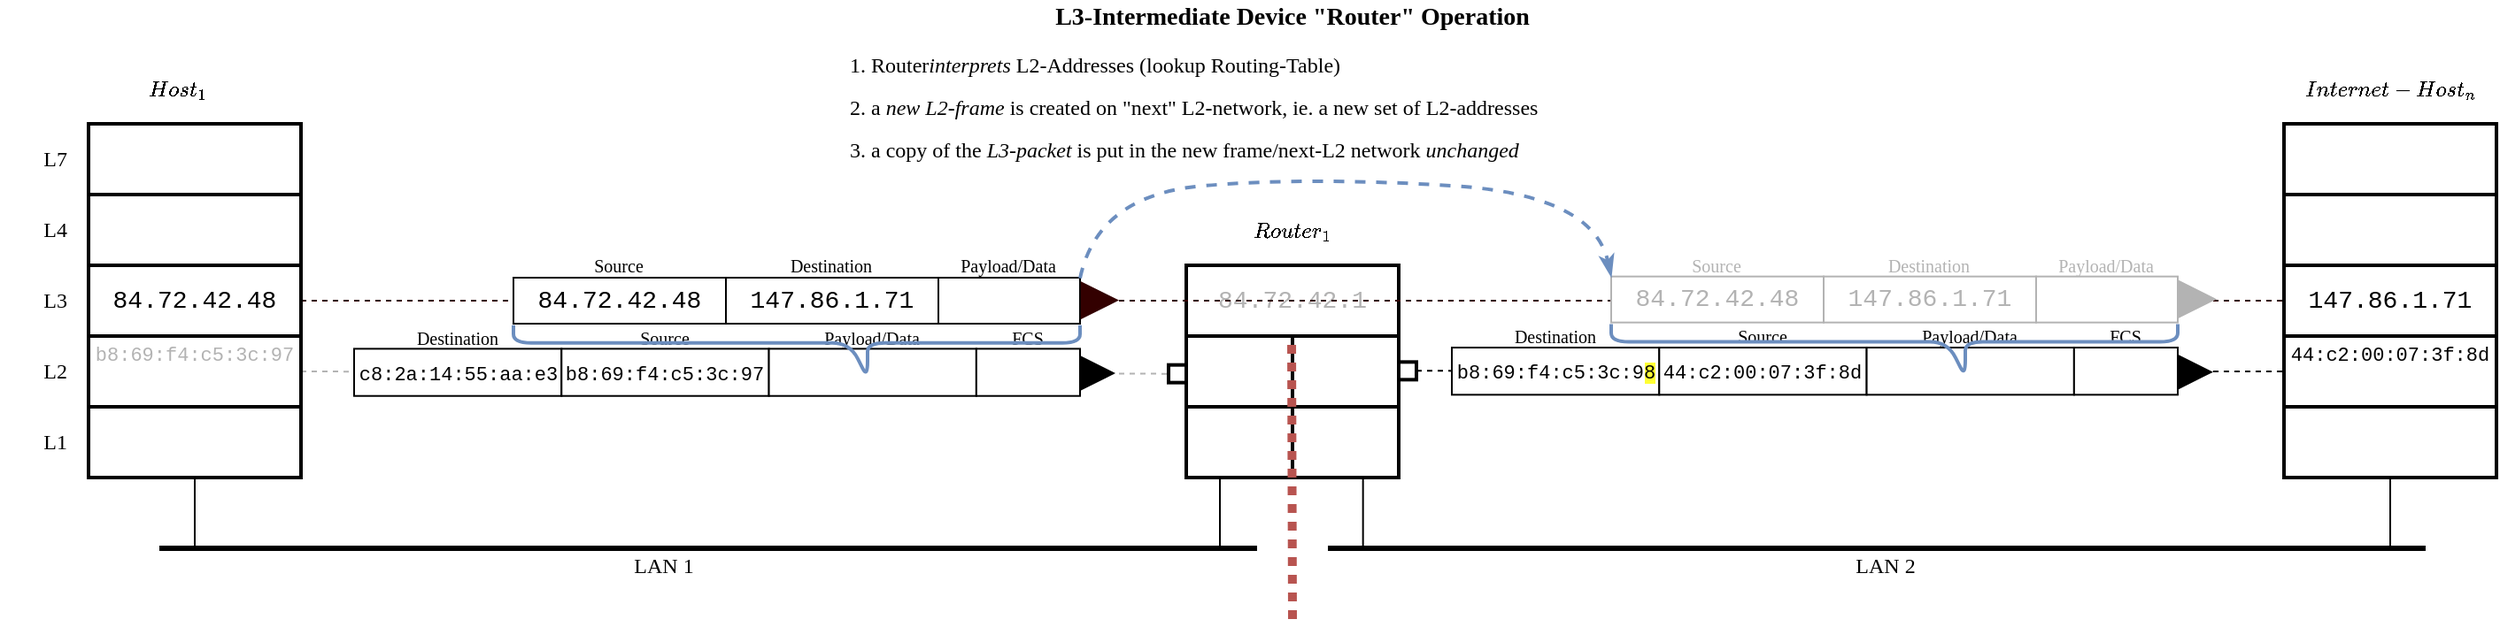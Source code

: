<mxfile version="13.7.7" type="github">
  <diagram id="GS0gh4Sqh1Imd_AyxvJ1" name="Page-1">
    <mxGraphModel dx="1238" dy="598" grid="1" gridSize="10" guides="1" tooltips="1" connect="1" arrows="1" fold="1" page="1" pageScale="1" pageWidth="1169" pageHeight="827" math="1" shadow="0">
      <root>
        <mxCell id="0" />
        <mxCell id="1" parent="0" />
        <mxCell id="tYQ8jImL1KKshLSwCQYh-1" value="&lt;span style=&quot;font-family: &amp;#34;courier new&amp;#34; ; font-size: 14px&quot;&gt;&lt;font color=&quot;#b3b3b3&quot;&gt;84.72.42.1&lt;/font&gt;&lt;/span&gt;" style="rounded=0;whiteSpace=wrap;html=1;strokeWidth=2;" parent="1" vertex="1">
          <mxGeometry x="700" y="160" width="120" height="40" as="geometry" />
        </mxCell>
        <mxCell id="tYQ8jImL1KKshLSwCQYh-69" value="" style="endArrow=none;html=1;dashed=1;strokeWidth=1;fontFamily=Verdana;fontSize=14;fontColor=#B3B3B3;strokeColor=#330000;exitX=1;exitY=0.5;exitDx=0;exitDy=0;entryX=0;entryY=0.5;entryDx=0;entryDy=0;" parent="1" source="A-RnJZwd3Cinr7Ehx1_a-3" target="A-RnJZwd3Cinr7Ehx1_a-8" edge="1">
          <mxGeometry width="50" height="50" relative="1" as="geometry">
            <mxPoint x="450" y="480" as="sourcePoint" />
            <mxPoint x="660" y="480" as="targetPoint" />
          </mxGeometry>
        </mxCell>
        <mxCell id="A-RnJZwd3Cinr7Ehx1_a-79" value="" style="endArrow=none;dashed=1;html=1;strokeWidth=1;exitX=1;exitY=0.5;exitDx=0;exitDy=0;entryX=0;entryY=0.5;entryDx=0;entryDy=0;strokeColor=#B3B3B3;" parent="1" source="A-RnJZwd3Cinr7Ehx1_a-4" target="A-RnJZwd3Cinr7Ehx1_a-78" edge="1">
          <mxGeometry width="50" height="50" relative="1" as="geometry">
            <mxPoint x="200" y="220" as="sourcePoint" />
            <mxPoint x="700" y="220" as="targetPoint" />
          </mxGeometry>
        </mxCell>
        <mxCell id="A-RnJZwd3Cinr7Ehx1_a-1" value="" style="rounded=0;whiteSpace=wrap;html=1;strokeWidth=2;" parent="1" vertex="1">
          <mxGeometry x="80" y="80" width="120" height="40" as="geometry" />
        </mxCell>
        <mxCell id="A-RnJZwd3Cinr7Ehx1_a-2" value="" style="rounded=0;whiteSpace=wrap;html=1;strokeWidth=2;" parent="1" vertex="1">
          <mxGeometry x="80" y="120" width="120" height="40" as="geometry" />
        </mxCell>
        <mxCell id="A-RnJZwd3Cinr7Ehx1_a-3" value="&lt;span style=&quot;font-family: &amp;#34;courier new&amp;#34; ; font-size: 14px&quot;&gt;84.72.42.48&lt;/span&gt;" style="rounded=0;whiteSpace=wrap;html=1;strokeWidth=2;" parent="1" vertex="1">
          <mxGeometry x="80" y="160" width="120" height="40" as="geometry" />
        </mxCell>
        <mxCell id="A-RnJZwd3Cinr7Ehx1_a-4" value="" style="rounded=0;whiteSpace=wrap;html=1;strokeWidth=2;" parent="1" vertex="1">
          <mxGeometry x="80" y="200" width="120" height="40" as="geometry" />
        </mxCell>
        <mxCell id="A-RnJZwd3Cinr7Ehx1_a-5" value="" style="rounded=0;whiteSpace=wrap;html=1;strokeWidth=2;" parent="1" vertex="1">
          <mxGeometry x="80" y="240" width="120" height="40" as="geometry" />
        </mxCell>
        <mxCell id="A-RnJZwd3Cinr7Ehx1_a-11" value="" style="endArrow=none;html=1;strokeWidth=3;" parent="1" edge="1">
          <mxGeometry width="50" height="50" relative="1" as="geometry">
            <mxPoint x="120" y="320" as="sourcePoint" />
            <mxPoint x="740" y="320" as="targetPoint" />
          </mxGeometry>
        </mxCell>
        <mxCell id="A-RnJZwd3Cinr7Ehx1_a-12" value="" style="endArrow=none;html=1;strokeWidth=1;entryX=0.5;entryY=1;entryDx=0;entryDy=0;" parent="1" target="A-RnJZwd3Cinr7Ehx1_a-5" edge="1">
          <mxGeometry width="50" height="50" relative="1" as="geometry">
            <mxPoint x="140" y="320" as="sourcePoint" />
            <mxPoint x="650" y="350" as="targetPoint" />
          </mxGeometry>
        </mxCell>
        <mxCell id="A-RnJZwd3Cinr7Ehx1_a-14" value="" style="endArrow=none;dashed=1;html=1;strokeWidth=1;exitX=1;exitY=0.5;exitDx=0;exitDy=0;entryX=0;entryY=0.5;entryDx=0;entryDy=0;" parent="1" source="A-RnJZwd3Cinr7Ehx1_a-78" target="A-RnJZwd3Cinr7Ehx1_a-18" edge="1">
          <mxGeometry width="50" height="50" relative="1" as="geometry">
            <mxPoint x="600" y="400" as="sourcePoint" />
            <mxPoint x="360" y="220" as="targetPoint" />
          </mxGeometry>
        </mxCell>
        <mxCell id="A-RnJZwd3Cinr7Ehx1_a-18" value="" style="rounded=0;whiteSpace=wrap;html=1;strokeWidth=2;" parent="1" vertex="1">
          <mxGeometry x="700" y="200" width="60" height="40" as="geometry" />
        </mxCell>
        <mxCell id="A-RnJZwd3Cinr7Ehx1_a-19" value="" style="rounded=0;whiteSpace=wrap;html=1;strokeWidth=2;" parent="1" vertex="1">
          <mxGeometry x="700" y="240" width="60" height="40" as="geometry" />
        </mxCell>
        <mxCell id="A-RnJZwd3Cinr7Ehx1_a-20" value="" style="endArrow=none;html=1;strokeWidth=1;entryX=0.5;entryY=1;entryDx=0;entryDy=0;" parent="1" edge="1">
          <mxGeometry width="50" height="50" relative="1" as="geometry">
            <mxPoint x="719" y="320" as="sourcePoint" />
            <mxPoint x="719" y="280" as="targetPoint" />
          </mxGeometry>
        </mxCell>
        <mxCell id="A-RnJZwd3Cinr7Ehx1_a-21" value="L7" style="text;html=1;strokeColor=none;fillColor=none;align=right;verticalAlign=middle;whiteSpace=wrap;rounded=0;fontFamily=Verdana;" parent="1" vertex="1">
          <mxGeometry x="30" y="90" width="40" height="20" as="geometry" />
        </mxCell>
        <mxCell id="A-RnJZwd3Cinr7Ehx1_a-22" value="L4" style="text;html=1;strokeColor=none;fillColor=none;align=right;verticalAlign=middle;whiteSpace=wrap;rounded=0;fontFamily=Verdana;" parent="1" vertex="1">
          <mxGeometry x="30" y="130" width="40" height="20" as="geometry" />
        </mxCell>
        <mxCell id="A-RnJZwd3Cinr7Ehx1_a-23" value="L3" style="text;html=1;strokeColor=none;fillColor=none;align=right;verticalAlign=middle;whiteSpace=wrap;rounded=0;fontFamily=Verdana;" parent="1" vertex="1">
          <mxGeometry x="30" y="170" width="40" height="20" as="geometry" />
        </mxCell>
        <mxCell id="A-RnJZwd3Cinr7Ehx1_a-24" value="L2" style="text;html=1;strokeColor=none;fillColor=none;align=right;verticalAlign=middle;whiteSpace=wrap;rounded=0;fontFamily=Verdana;" parent="1" vertex="1">
          <mxGeometry x="30" y="210" width="40" height="20" as="geometry" />
        </mxCell>
        <mxCell id="A-RnJZwd3Cinr7Ehx1_a-25" value="L1" style="text;html=1;strokeColor=none;fillColor=none;align=right;verticalAlign=middle;whiteSpace=wrap;rounded=0;fontFamily=Verdana;" parent="1" vertex="1">
          <mxGeometry x="30" y="250" width="40" height="20" as="geometry" />
        </mxCell>
        <mxCell id="A-RnJZwd3Cinr7Ehx1_a-26" value="" style="endArrow=none;dashed=1;html=1;strokeWidth=1;entryX=0;entryY=0.5;entryDx=0;entryDy=0;" parent="1" source="A-RnJZwd3Cinr7Ehx1_a-80" target="A-RnJZwd3Cinr7Ehx1_a-9" edge="1">
          <mxGeometry width="50" height="50" relative="1" as="geometry">
            <mxPoint x="820" y="219" as="sourcePoint" />
            <mxPoint x="960" y="219.5" as="targetPoint" />
          </mxGeometry>
        </mxCell>
        <mxCell id="A-RnJZwd3Cinr7Ehx1_a-27" value="$$Host_1$$" style="text;html=1;strokeColor=none;fillColor=none;align=center;verticalAlign=middle;whiteSpace=wrap;rounded=0;fontFamily=Verdana;" parent="1" vertex="1">
          <mxGeometry x="110" y="50" width="40" height="20" as="geometry" />
        </mxCell>
        <mxCell id="A-RnJZwd3Cinr7Ehx1_a-29" value="$$Router_1$$" style="text;html=1;strokeColor=none;fillColor=none;align=center;verticalAlign=middle;whiteSpace=wrap;rounded=0;fontFamily=Verdana;" parent="1" vertex="1">
          <mxGeometry x="740" y="130" width="40" height="20" as="geometry" />
        </mxCell>
        <mxCell id="A-RnJZwd3Cinr7Ehx1_a-30" value="&lt;p class=&quot;p1&quot; style=&quot;margin: 0px ; font-stretch: normal ; line-height: normal ; font-size: 11px&quot;&gt;&lt;span class=&quot;s1&quot; style=&quot;background-color: rgb(255 , 255 , 255)&quot;&gt;&lt;font face=&quot;Courier New&quot; color=&quot;#b3b3b3&quot;&gt;b8:69:f4:c5:3c:97&lt;/font&gt;&lt;/span&gt;&lt;/p&gt;" style="text;html=1;strokeColor=none;fillColor=none;align=center;verticalAlign=middle;whiteSpace=wrap;rounded=0;rotation=0;" parent="1" vertex="1">
          <mxGeometry x="120" y="200" width="40" height="20" as="geometry" />
        </mxCell>
        <mxCell id="A-RnJZwd3Cinr7Ehx1_a-56" value="" style="group" parent="1" vertex="1" connectable="0">
          <mxGeometry x="1320" y="50" width="120" height="270" as="geometry" />
        </mxCell>
        <mxCell id="A-RnJZwd3Cinr7Ehx1_a-6" value="" style="rounded=0;whiteSpace=wrap;html=1;strokeWidth=2;" parent="A-RnJZwd3Cinr7Ehx1_a-56" vertex="1">
          <mxGeometry y="30" width="120" height="40" as="geometry" />
        </mxCell>
        <mxCell id="A-RnJZwd3Cinr7Ehx1_a-7" value="" style="rounded=0;whiteSpace=wrap;html=1;strokeWidth=2;" parent="A-RnJZwd3Cinr7Ehx1_a-56" vertex="1">
          <mxGeometry y="70" width="120" height="40" as="geometry" />
        </mxCell>
        <mxCell id="A-RnJZwd3Cinr7Ehx1_a-8" value="&lt;span style=&quot;font-family: &amp;#34;courier new&amp;#34; ; font-size: 14px&quot;&gt;147.86.1.71&lt;/span&gt;" style="rounded=0;whiteSpace=wrap;html=1;strokeWidth=2;" parent="A-RnJZwd3Cinr7Ehx1_a-56" vertex="1">
          <mxGeometry y="110" width="120" height="40" as="geometry" />
        </mxCell>
        <mxCell id="A-RnJZwd3Cinr7Ehx1_a-9" value="" style="rounded=0;whiteSpace=wrap;html=1;strokeWidth=2;" parent="A-RnJZwd3Cinr7Ehx1_a-56" vertex="1">
          <mxGeometry y="150" width="120" height="40" as="geometry" />
        </mxCell>
        <mxCell id="A-RnJZwd3Cinr7Ehx1_a-10" value="" style="rounded=0;whiteSpace=wrap;html=1;strokeWidth=2;" parent="A-RnJZwd3Cinr7Ehx1_a-56" vertex="1">
          <mxGeometry y="190" width="120" height="40" as="geometry" />
        </mxCell>
        <mxCell id="A-RnJZwd3Cinr7Ehx1_a-13" value="" style="endArrow=none;html=1;strokeWidth=1;entryX=0.5;entryY=1;entryDx=0;entryDy=0;" parent="A-RnJZwd3Cinr7Ehx1_a-56" target="A-RnJZwd3Cinr7Ehx1_a-10" edge="1">
          <mxGeometry width="50" height="50" relative="1" as="geometry">
            <mxPoint x="60" y="270" as="sourcePoint" />
            <mxPoint x="-110" y="300" as="targetPoint" />
          </mxGeometry>
        </mxCell>
        <mxCell id="A-RnJZwd3Cinr7Ehx1_a-28" value="$$Internet-Host_n$$" style="text;html=1;strokeColor=none;fillColor=none;align=center;verticalAlign=middle;whiteSpace=wrap;rounded=0;fontFamily=Verdana;" parent="A-RnJZwd3Cinr7Ehx1_a-56" vertex="1">
          <mxGeometry x="40" width="40" height="20" as="geometry" />
        </mxCell>
        <mxCell id="A-RnJZwd3Cinr7Ehx1_a-31" value="&lt;p class=&quot;p1&quot; style=&quot;margin: 0px ; font-stretch: normal ; line-height: normal ; font-size: 11px&quot;&gt;&lt;span style=&quot;font-family: &amp;#34;courier new&amp;#34; ; background-color: rgb(255 , 255 , 255)&quot;&gt;44:c2:00:07:3f:8d&lt;/span&gt;&lt;br&gt;&lt;/p&gt;" style="text;html=1;strokeColor=none;fillColor=none;align=center;verticalAlign=middle;whiteSpace=wrap;rounded=0;rotation=0;" parent="A-RnJZwd3Cinr7Ehx1_a-56" vertex="1">
          <mxGeometry x="40" y="150" width="40" height="20" as="geometry" />
        </mxCell>
        <mxCell id="A-RnJZwd3Cinr7Ehx1_a-76" value="&lt;ol style=&quot;line-height: 200%&quot;&gt;&lt;li&gt;&lt;font style=&quot;font-size: 12px&quot;&gt;Router&lt;i&gt;interprets &lt;/i&gt;L2-Addresses (lookup Routing-Table)&lt;/font&gt;&lt;/li&gt;&lt;li&gt;&lt;font style=&quot;font-size: 12px&quot;&gt;a &lt;i&gt;new L2-frame&lt;/i&gt; is created on &quot;next&quot; L2-network, ie. a new set of L2-addresses&lt;/font&gt;&lt;/li&gt;&lt;li&gt;&lt;font style=&quot;font-size: 12px&quot;&gt;a copy of the&amp;nbsp;&lt;i&gt;L3-packet&lt;/i&gt; is put in the new frame/next-L2 network&amp;nbsp;&lt;i&gt;unchanged&lt;/i&gt;&lt;/font&gt;&lt;/li&gt;&lt;/ol&gt;" style="text;html=1;strokeColor=none;fillColor=none;align=left;verticalAlign=middle;whiteSpace=wrap;rounded=0;fontFamily=Verdana;fontSize=12;" parent="1" vertex="1">
          <mxGeometry x="480" y="60" width="640" height="20" as="geometry" />
        </mxCell>
        <mxCell id="A-RnJZwd3Cinr7Ehx1_a-78" value="" style="whiteSpace=wrap;html=1;aspect=fixed;strokeWidth=2;" parent="1" vertex="1">
          <mxGeometry x="690" y="216.33" width="10" height="10" as="geometry" />
        </mxCell>
        <mxCell id="A-RnJZwd3Cinr7Ehx1_a-80" value="" style="whiteSpace=wrap;html=1;aspect=fixed;strokeWidth=2;fontFamily=Verdana;fontSize=9;" parent="1" vertex="1">
          <mxGeometry x="820" y="214.67" width="10" height="10" as="geometry" />
        </mxCell>
        <mxCell id="A-RnJZwd3Cinr7Ehx1_a-81" value="" style="endArrow=none;dashed=1;html=1;strokeWidth=1;entryX=0;entryY=0.5;entryDx=0;entryDy=0;" parent="1" target="A-RnJZwd3Cinr7Ehx1_a-80" edge="1">
          <mxGeometry width="50" height="50" relative="1" as="geometry">
            <mxPoint x="820" y="219" as="sourcePoint" />
            <mxPoint x="1320" y="220" as="targetPoint" />
          </mxGeometry>
        </mxCell>
        <mxCell id="A-RnJZwd3Cinr7Ehx1_a-82" value="L3-Intermediate Device &quot;Router&quot; Operation" style="text;html=1;strokeColor=none;fillColor=none;align=center;verticalAlign=middle;whiteSpace=wrap;rounded=0;fontFamily=Verdana;fontSize=14;fontStyle=1" parent="1" vertex="1">
          <mxGeometry x="200" y="10" width="1120" height="20" as="geometry" />
        </mxCell>
        <mxCell id="tYQ8jImL1KKshLSwCQYh-21" value="" style="group" parent="1" vertex="1" connectable="0">
          <mxGeometry x="320" y="150.67" width="360" height="39.33" as="geometry" />
        </mxCell>
        <mxCell id="tYQ8jImL1KKshLSwCQYh-2" value="147.86.1.71" style="rounded=0;whiteSpace=wrap;html=1;strokeWidth=1;fillColor=#ffffff;fontFamily=Courier New;fontSize=14;align=center;" parent="tYQ8jImL1KKshLSwCQYh-21" vertex="1">
          <mxGeometry x="120" y="16.33" width="120" height="26" as="geometry" />
        </mxCell>
        <mxCell id="tYQ8jImL1KKshLSwCQYh-3" value="84.72.42.48" style="rounded=0;whiteSpace=wrap;html=1;strokeWidth=1;fillColor=#ffffff;fontFamily=Courier New;fontSize=14;align=center;" parent="tYQ8jImL1KKshLSwCQYh-21" vertex="1">
          <mxGeometry y="16.33" width="120" height="26" as="geometry" />
        </mxCell>
        <mxCell id="tYQ8jImL1KKshLSwCQYh-12" value="Source" style="text;html=1;strokeColor=none;fillColor=none;align=center;verticalAlign=middle;whiteSpace=wrap;rounded=0;fontFamily=Verdana;fontSize=10;" parent="tYQ8jImL1KKshLSwCQYh-21" vertex="1">
          <mxGeometry x="40.478" y="3" width="39.048" height="13.333" as="geometry" />
        </mxCell>
        <mxCell id="tYQ8jImL1KKshLSwCQYh-13" value="Destination" style="text;html=1;strokeColor=none;fillColor=none;align=center;verticalAlign=middle;whiteSpace=wrap;rounded=0;fontFamily=Verdana;fontSize=10;" parent="tYQ8jImL1KKshLSwCQYh-21" vertex="1">
          <mxGeometry x="160.48" y="3" width="39.048" height="13.333" as="geometry" />
        </mxCell>
        <mxCell id="tYQ8jImL1KKshLSwCQYh-16" value="" style="rounded=0;whiteSpace=wrap;html=1;strokeWidth=1;fillColor=#ffffff;fontFamily=Courier New;fontSize=14;align=center;" parent="tYQ8jImL1KKshLSwCQYh-21" vertex="1">
          <mxGeometry x="240" y="16.33" width="80" height="26" as="geometry" />
        </mxCell>
        <mxCell id="tYQ8jImL1KKshLSwCQYh-17" value="Payload/Data" style="text;html=1;strokeColor=none;fillColor=none;align=center;verticalAlign=middle;whiteSpace=wrap;rounded=0;fontFamily=Verdana;fontSize=10;" parent="tYQ8jImL1KKshLSwCQYh-21" vertex="1">
          <mxGeometry x="260.48" y="3" width="39.048" height="13.333" as="geometry" />
        </mxCell>
        <mxCell id="tYQ8jImL1KKshLSwCQYh-26" value="" style="endArrow=none;html=1;strokeWidth=1;entryX=0.5;entryY=1;entryDx=0;entryDy=0;" parent="1" edge="1">
          <mxGeometry width="50" height="50" relative="1" as="geometry">
            <mxPoint x="799.83" y="320" as="sourcePoint" />
            <mxPoint x="799.83" y="280" as="targetPoint" />
          </mxGeometry>
        </mxCell>
        <mxCell id="tYQ8jImL1KKshLSwCQYh-27" value="" style="endArrow=none;html=1;strokeWidth=3;" parent="1" edge="1">
          <mxGeometry width="50" height="50" relative="1" as="geometry">
            <mxPoint x="780" y="320" as="sourcePoint" />
            <mxPoint x="1400" y="320" as="targetPoint" />
          </mxGeometry>
        </mxCell>
        <mxCell id="tYQ8jImL1KKshLSwCQYh-28" value="" style="rounded=0;whiteSpace=wrap;html=1;strokeWidth=2;" parent="1" vertex="1">
          <mxGeometry x="760" y="240" width="60" height="40" as="geometry" />
        </mxCell>
        <mxCell id="tYQ8jImL1KKshLSwCQYh-29" value="" style="rounded=0;whiteSpace=wrap;html=1;strokeWidth=2;" parent="1" vertex="1">
          <mxGeometry x="760" y="200" width="60" height="40" as="geometry" />
        </mxCell>
        <mxCell id="tYQ8jImL1KKshLSwCQYh-30" value="" style="endArrow=none;html=1;strokeColor=#b85450;strokeWidth=5;fontFamily=Courier New;fontSize=14;fontColor=#B3B3B3;fillColor=#f8cecc;dashed=1;dashPattern=1 1;" parent="1" edge="1">
          <mxGeometry width="50" height="50" relative="1" as="geometry">
            <mxPoint x="760" y="360" as="sourcePoint" />
            <mxPoint x="759.5" y="200" as="targetPoint" />
          </mxGeometry>
        </mxCell>
        <mxCell id="tYQ8jImL1KKshLSwCQYh-72" value="" style="endArrow=block;html=1;strokeWidth=6;fontFamily=Verdana;fontSize=10;endFill=1;strokeColor=#330000;" parent="1" edge="1">
          <mxGeometry width="50" height="50" relative="1" as="geometry">
            <mxPoint x="642" y="179.8" as="sourcePoint" />
            <mxPoint x="662" y="179.8" as="targetPoint" />
          </mxGeometry>
        </mxCell>
        <mxCell id="tYQ8jImL1KKshLSwCQYh-68" value="LAN 2" style="text;html=1;strokeColor=none;fillColor=none;align=center;verticalAlign=middle;whiteSpace=wrap;rounded=0;fontFamily=Verdana;fontSize=12;" parent="1" vertex="1">
          <mxGeometry x="1040" y="320" width="110" height="20" as="geometry" />
        </mxCell>
        <mxCell id="tYQ8jImL1KKshLSwCQYh-53" value="LAN 1" style="text;html=1;strokeColor=none;fillColor=none;align=center;verticalAlign=middle;whiteSpace=wrap;rounded=0;fontFamily=Verdana;fontSize=12;" parent="1" vertex="1">
          <mxGeometry x="350" y="320" width="110" height="20" as="geometry" />
        </mxCell>
        <mxCell id="tYQ8jImL1KKshLSwCQYh-112" value="" style="group" parent="1" vertex="1" connectable="0">
          <mxGeometry x="230" y="193.86" width="430" height="40" as="geometry" />
        </mxCell>
        <mxCell id="tYQ8jImL1KKshLSwCQYh-39" value="" style="endArrow=block;html=1;strokeWidth=6;fontFamily=Verdana;fontSize=10;endFill=1;" parent="tYQ8jImL1KKshLSwCQYh-112" edge="1">
          <mxGeometry width="50" height="50" relative="1" as="geometry">
            <mxPoint x="410" y="27.17" as="sourcePoint" />
            <mxPoint x="430" y="27.17" as="targetPoint" />
          </mxGeometry>
        </mxCell>
        <mxCell id="tYQ8jImL1KKshLSwCQYh-40" value="" style="rounded=0;whiteSpace=wrap;html=1;strokeWidth=1;fontFamily=Verdana;align=right;fontSize=10;" parent="tYQ8jImL1KKshLSwCQYh-112" vertex="1">
          <mxGeometry y="13.333" width="117.143" height="26.667" as="geometry" />
        </mxCell>
        <mxCell id="tYQ8jImL1KKshLSwCQYh-41" value="" style="rounded=0;whiteSpace=wrap;html=1;strokeWidth=1;fontFamily=Verdana;align=right;fontSize=10;" parent="tYQ8jImL1KKshLSwCQYh-112" vertex="1">
          <mxGeometry x="117.143" y="13.333" width="117.143" height="26.667" as="geometry" />
        </mxCell>
        <mxCell id="tYQ8jImL1KKshLSwCQYh-42" value="" style="rounded=0;whiteSpace=wrap;html=1;strokeWidth=1;fontFamily=Verdana;align=right;fontSize=10;" parent="tYQ8jImL1KKshLSwCQYh-112" vertex="1">
          <mxGeometry x="234.286" y="13.333" width="117.143" height="26.667" as="geometry" />
        </mxCell>
        <mxCell id="tYQ8jImL1KKshLSwCQYh-43" value="" style="rounded=0;whiteSpace=wrap;html=1;strokeWidth=1;fontFamily=Verdana;align=right;fontSize=10;" parent="tYQ8jImL1KKshLSwCQYh-112" vertex="1">
          <mxGeometry x="351.429" y="13.333" width="58.571" height="26.667" as="geometry" />
        </mxCell>
        <mxCell id="tYQ8jImL1KKshLSwCQYh-44" value="&lt;p class=&quot;p1&quot; style=&quot;margin: 0px ; font-stretch: normal ; line-height: normal ; font-size: 11px&quot;&gt;&lt;span class=&quot;s1&quot; style=&quot;background-color: rgb(255 , 255 , 255)&quot;&gt;&lt;font face=&quot;Courier New&quot;&gt;b8:69:f4:c5:3c:97&lt;/font&gt;&lt;/span&gt;&lt;/p&gt;" style="text;html=1;strokeColor=none;fillColor=none;align=center;verticalAlign=middle;whiteSpace=wrap;rounded=0;rotation=0;" parent="tYQ8jImL1KKshLSwCQYh-112" vertex="1">
          <mxGeometry x="156.19" y="20" width="39.048" height="13.333" as="geometry" />
        </mxCell>
        <mxCell id="tYQ8jImL1KKshLSwCQYh-45" value="&lt;p class=&quot;p1&quot; style=&quot;margin: 0px ; font-stretch: normal ; line-height: normal ; font-size: 11px&quot;&gt;&lt;span class=&quot;s1&quot; style=&quot;background-color: rgb(255 , 255 , 255)&quot;&gt;&lt;font face=&quot;Courier New&quot;&gt;c8:2a:14:55:aa:e3&lt;/font&gt;&lt;/span&gt;&lt;/p&gt;" style="text;html=1;strokeColor=none;fillColor=none;align=center;verticalAlign=middle;whiteSpace=wrap;rounded=0;rotation=0;" parent="tYQ8jImL1KKshLSwCQYh-112" vertex="1">
          <mxGeometry x="40" y="20.17" width="38.1" height="13.33" as="geometry" />
        </mxCell>
        <mxCell id="tYQ8jImL1KKshLSwCQYh-46" value="&lt;font&gt;Destination&lt;/font&gt;" style="text;html=1;strokeColor=none;fillColor=none;align=center;verticalAlign=middle;whiteSpace=wrap;rounded=0;fontFamily=Verdana;fontSize=10;" parent="tYQ8jImL1KKshLSwCQYh-112" vertex="1">
          <mxGeometry x="39.048" width="39.048" height="13.333" as="geometry" />
        </mxCell>
        <mxCell id="tYQ8jImL1KKshLSwCQYh-47" value="&lt;font&gt;Source&lt;/font&gt;" style="text;html=1;strokeColor=none;fillColor=none;align=center;verticalAlign=middle;whiteSpace=wrap;rounded=0;fontFamily=Verdana;fontSize=10;" parent="tYQ8jImL1KKshLSwCQYh-112" vertex="1">
          <mxGeometry x="156.19" width="39.048" height="13.333" as="geometry" />
        </mxCell>
        <mxCell id="tYQ8jImL1KKshLSwCQYh-48" value="&lt;font&gt;Payload/Data&lt;/font&gt;" style="text;html=1;strokeColor=none;fillColor=none;align=center;verticalAlign=middle;whiteSpace=wrap;rounded=0;fontFamily=Verdana;fontSize=10;" parent="tYQ8jImL1KKshLSwCQYh-112" vertex="1">
          <mxGeometry x="273.333" width="39.048" height="13.333" as="geometry" />
        </mxCell>
        <mxCell id="tYQ8jImL1KKshLSwCQYh-49" value="&lt;font&gt;FCS&lt;/font&gt;" style="text;html=1;strokeColor=none;fillColor=none;align=center;verticalAlign=middle;whiteSpace=wrap;rounded=0;fontFamily=Verdana;fontSize=10;" parent="tYQ8jImL1KKshLSwCQYh-112" vertex="1">
          <mxGeometry x="361.19" width="39.048" height="13.333" as="geometry" />
        </mxCell>
        <mxCell id="tYQ8jImL1KKshLSwCQYh-113" value="" style="endArrow=none;html=1;strokeWidth=2;fontFamily=Verdana;fontSize=14;fontColor=#000000;endFill=0;fillColor=#dae8fc;strokeColor=#6c8ebf;rounded=1;" parent="tYQ8jImL1KKshLSwCQYh-112" edge="1">
          <mxGeometry width="50" height="50" relative="1" as="geometry">
            <mxPoint x="90" as="sourcePoint" />
            <mxPoint x="410" as="targetPoint" />
            <Array as="points">
              <mxPoint x="90" y="10" />
              <mxPoint x="280" y="10" />
              <mxPoint x="290" y="30" />
              <mxPoint x="290" y="10" />
              <mxPoint x="410" y="10" />
            </Array>
          </mxGeometry>
        </mxCell>
        <mxCell id="tYQ8jImL1KKshLSwCQYh-135" value="" style="group" parent="1" vertex="1" connectable="0">
          <mxGeometry x="850" y="150.0" width="450" height="83.19" as="geometry" />
        </mxCell>
        <mxCell id="tYQ8jImL1KKshLSwCQYh-114" value="" style="group" parent="tYQ8jImL1KKshLSwCQYh-135" vertex="1" connectable="0">
          <mxGeometry x="90" width="360" height="39.33" as="geometry" />
        </mxCell>
        <mxCell id="tYQ8jImL1KKshLSwCQYh-115" value="147.86.1.71" style="rounded=0;whiteSpace=wrap;html=1;strokeWidth=1;fillColor=#ffffff;fontFamily=Courier New;fontSize=14;align=center;strokeColor=#B3B3B3;fontColor=#B3B3B3;" parent="tYQ8jImL1KKshLSwCQYh-114" vertex="1">
          <mxGeometry x="120" y="16.33" width="120" height="26" as="geometry" />
        </mxCell>
        <mxCell id="tYQ8jImL1KKshLSwCQYh-116" value="84.72.42.48" style="rounded=0;whiteSpace=wrap;html=1;strokeWidth=1;fillColor=#ffffff;fontFamily=Courier New;fontSize=14;align=center;strokeColor=#B3B3B3;fontColor=#B3B3B3;" parent="tYQ8jImL1KKshLSwCQYh-114" vertex="1">
          <mxGeometry y="16.33" width="120" height="26" as="geometry" />
        </mxCell>
        <mxCell id="tYQ8jImL1KKshLSwCQYh-117" value="Source" style="text;html=1;strokeColor=none;fillColor=none;align=center;verticalAlign=middle;whiteSpace=wrap;rounded=0;fontFamily=Verdana;fontSize=10;fontColor=#B3B3B3;" parent="tYQ8jImL1KKshLSwCQYh-114" vertex="1">
          <mxGeometry x="40.478" y="3" width="39.048" height="13.333" as="geometry" />
        </mxCell>
        <mxCell id="tYQ8jImL1KKshLSwCQYh-118" value="Destination" style="text;html=1;strokeColor=none;fillColor=none;align=center;verticalAlign=middle;whiteSpace=wrap;rounded=0;fontFamily=Verdana;fontSize=10;fontColor=#B3B3B3;" parent="tYQ8jImL1KKshLSwCQYh-114" vertex="1">
          <mxGeometry x="160.48" y="3" width="39.048" height="13.333" as="geometry" />
        </mxCell>
        <mxCell id="tYQ8jImL1KKshLSwCQYh-119" value="" style="rounded=0;whiteSpace=wrap;html=1;strokeWidth=1;fillColor=#ffffff;fontFamily=Courier New;fontSize=14;align=center;strokeColor=#B3B3B3;fontColor=#B3B3B3;" parent="tYQ8jImL1KKshLSwCQYh-114" vertex="1">
          <mxGeometry x="240" y="16.33" width="80" height="26" as="geometry" />
        </mxCell>
        <mxCell id="tYQ8jImL1KKshLSwCQYh-120" value="Payload/Data" style="text;html=1;strokeColor=none;fillColor=none;align=center;verticalAlign=middle;whiteSpace=wrap;rounded=0;fontFamily=Verdana;fontSize=10;fontColor=#B3B3B3;" parent="tYQ8jImL1KKshLSwCQYh-114" vertex="1">
          <mxGeometry x="260.48" y="3" width="39.048" height="13.333" as="geometry" />
        </mxCell>
        <mxCell id="tYQ8jImL1KKshLSwCQYh-121" value="" style="endArrow=block;html=1;strokeWidth=6;fontFamily=Verdana;fontSize=10;endFill=1;strokeColor=#B3B3B3;fontColor=#B3B3B3;" parent="tYQ8jImL1KKshLSwCQYh-135" edge="1">
          <mxGeometry width="50" height="50" relative="1" as="geometry">
            <mxPoint x="412.0" y="29.13" as="sourcePoint" />
            <mxPoint x="432.0" y="29.13" as="targetPoint" />
          </mxGeometry>
        </mxCell>
        <mxCell id="tYQ8jImL1KKshLSwCQYh-122" value="" style="group" parent="tYQ8jImL1KKshLSwCQYh-135" vertex="1" connectable="0">
          <mxGeometry y="43.19" width="430" height="40" as="geometry" />
        </mxCell>
        <mxCell id="tYQ8jImL1KKshLSwCQYh-123" value="" style="endArrow=block;html=1;strokeWidth=6;fontFamily=Verdana;fontSize=10;endFill=1;" parent="tYQ8jImL1KKshLSwCQYh-122" edge="1">
          <mxGeometry width="50" height="50" relative="1" as="geometry">
            <mxPoint x="410" y="27.17" as="sourcePoint" />
            <mxPoint x="430" y="27.17" as="targetPoint" />
          </mxGeometry>
        </mxCell>
        <mxCell id="tYQ8jImL1KKshLSwCQYh-124" value="" style="rounded=0;whiteSpace=wrap;html=1;strokeWidth=1;fontFamily=Verdana;align=right;fontSize=10;" parent="tYQ8jImL1KKshLSwCQYh-122" vertex="1">
          <mxGeometry y="13.333" width="117.143" height="26.667" as="geometry" />
        </mxCell>
        <mxCell id="tYQ8jImL1KKshLSwCQYh-125" value="" style="rounded=0;whiteSpace=wrap;html=1;strokeWidth=1;fontFamily=Verdana;align=right;fontSize=10;" parent="tYQ8jImL1KKshLSwCQYh-122" vertex="1">
          <mxGeometry x="117.143" y="13.333" width="117.143" height="26.667" as="geometry" />
        </mxCell>
        <mxCell id="tYQ8jImL1KKshLSwCQYh-126" value="" style="rounded=0;whiteSpace=wrap;html=1;strokeWidth=1;fontFamily=Verdana;align=right;fontSize=10;" parent="tYQ8jImL1KKshLSwCQYh-122" vertex="1">
          <mxGeometry x="234.286" y="13.333" width="117.143" height="26.667" as="geometry" />
        </mxCell>
        <mxCell id="tYQ8jImL1KKshLSwCQYh-127" value="" style="rounded=0;whiteSpace=wrap;html=1;strokeWidth=1;fontFamily=Verdana;align=right;fontSize=10;" parent="tYQ8jImL1KKshLSwCQYh-122" vertex="1">
          <mxGeometry x="351.429" y="13.333" width="58.571" height="26.667" as="geometry" />
        </mxCell>
        <mxCell id="tYQ8jImL1KKshLSwCQYh-128" value="&lt;p class=&quot;p1&quot; style=&quot;margin: 0px ; font-stretch: normal ; line-height: normal ; font-size: 11px&quot;&gt;&lt;span class=&quot;s1&quot; style=&quot;background-color: rgb(255 , 255 , 255)&quot;&gt;&lt;font face=&quot;Courier New&quot;&gt;44:c2:00:07:3f:8d&lt;/font&gt;&lt;/span&gt;&lt;/p&gt;" style="text;html=1;strokeColor=none;fillColor=none;align=center;verticalAlign=middle;whiteSpace=wrap;rounded=0;rotation=0;" parent="tYQ8jImL1KKshLSwCQYh-122" vertex="1">
          <mxGeometry x="156.19" y="20" width="39.048" height="13.333" as="geometry" />
        </mxCell>
        <mxCell id="tYQ8jImL1KKshLSwCQYh-129" value="&lt;p class=&quot;p1&quot; style=&quot;margin: 0px ; font-stretch: normal ; line-height: normal ; font-size: 11px&quot;&gt;&lt;span class=&quot;s1&quot;&gt;&lt;font face=&quot;Courier New&quot;&gt;&lt;span style=&quot;background-color: rgb(255 , 255 , 255)&quot;&gt;b8:69:f4:c5:3c:9&lt;/span&gt;&lt;span style=&quot;background-color: rgb(255 , 255 , 51)&quot;&gt;8&lt;/span&gt;&lt;/font&gt;&lt;/span&gt;&lt;/p&gt;" style="text;html=1;strokeColor=none;fillColor=none;align=center;verticalAlign=middle;whiteSpace=wrap;rounded=0;rotation=0;" parent="tYQ8jImL1KKshLSwCQYh-122" vertex="1">
          <mxGeometry x="40" y="20.17" width="38.1" height="13.33" as="geometry" />
        </mxCell>
        <mxCell id="tYQ8jImL1KKshLSwCQYh-130" value="&lt;font&gt;Destination&lt;/font&gt;" style="text;html=1;strokeColor=none;fillColor=none;align=center;verticalAlign=middle;whiteSpace=wrap;rounded=0;fontFamily=Verdana;fontSize=10;" parent="tYQ8jImL1KKshLSwCQYh-122" vertex="1">
          <mxGeometry x="39.048" width="39.048" height="13.333" as="geometry" />
        </mxCell>
        <mxCell id="tYQ8jImL1KKshLSwCQYh-131" value="&lt;font&gt;Source&lt;/font&gt;" style="text;html=1;strokeColor=none;fillColor=none;align=center;verticalAlign=middle;whiteSpace=wrap;rounded=0;fontFamily=Verdana;fontSize=10;" parent="tYQ8jImL1KKshLSwCQYh-122" vertex="1">
          <mxGeometry x="156.19" width="39.048" height="13.333" as="geometry" />
        </mxCell>
        <mxCell id="tYQ8jImL1KKshLSwCQYh-132" value="&lt;font&gt;Payload/Data&lt;/font&gt;" style="text;html=1;strokeColor=none;fillColor=none;align=center;verticalAlign=middle;whiteSpace=wrap;rounded=0;fontFamily=Verdana;fontSize=10;" parent="tYQ8jImL1KKshLSwCQYh-122" vertex="1">
          <mxGeometry x="273.333" width="39.048" height="13.333" as="geometry" />
        </mxCell>
        <mxCell id="tYQ8jImL1KKshLSwCQYh-133" value="&lt;font&gt;FCS&lt;/font&gt;" style="text;html=1;strokeColor=none;fillColor=none;align=center;verticalAlign=middle;whiteSpace=wrap;rounded=0;fontFamily=Verdana;fontSize=10;" parent="tYQ8jImL1KKshLSwCQYh-122" vertex="1">
          <mxGeometry x="361.19" width="39.048" height="13.333" as="geometry" />
        </mxCell>
        <mxCell id="tYQ8jImL1KKshLSwCQYh-134" value="" style="endArrow=none;html=1;strokeWidth=2;fontFamily=Verdana;fontSize=14;fontColor=#000000;endFill=0;fillColor=#dae8fc;strokeColor=#6c8ebf;rounded=1;" parent="tYQ8jImL1KKshLSwCQYh-122" edge="1">
          <mxGeometry width="50" height="50" relative="1" as="geometry">
            <mxPoint x="90" as="sourcePoint" />
            <mxPoint x="410" as="targetPoint" />
            <Array as="points">
              <mxPoint x="90" y="10" />
              <mxPoint x="280" y="10" />
              <mxPoint x="290" y="30" />
              <mxPoint x="290" y="10" />
              <mxPoint x="410" y="10" />
            </Array>
          </mxGeometry>
        </mxCell>
        <mxCell id="r6uQqrYukeuzFx4v4-56-2" value="" style="endArrow=classicThin;dashed=1;html=1;strokeWidth=2;fontFamily=Verdana;fontSize=14;fontColor=#000000;curved=1;endFill=1;fillColor=#dae8fc;strokeColor=#6c8ebf;exitX=1;exitY=0;exitDx=0;exitDy=0;entryX=0;entryY=0;entryDx=0;entryDy=0;" edge="1" parent="1" target="tYQ8jImL1KKshLSwCQYh-116">
          <mxGeometry width="50" height="50" relative="1" as="geometry">
            <mxPoint x="640" y="167.33" as="sourcePoint" />
            <mxPoint x="860.0" y="166.33" as="targetPoint" />
            <Array as="points">
              <mxPoint x="650" y="120" />
              <mxPoint x="770" y="110" />
              <mxPoint x="930" y="120" />
            </Array>
          </mxGeometry>
        </mxCell>
      </root>
    </mxGraphModel>
  </diagram>
</mxfile>
